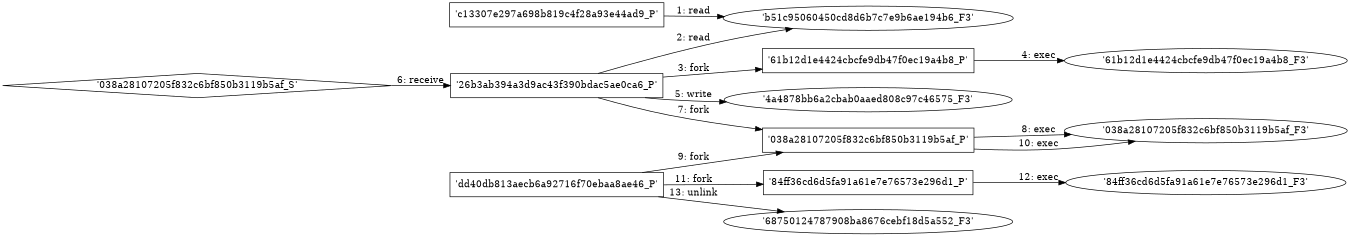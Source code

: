 digraph "D:\Learning\Paper\apt\基于CTI的攻击预警\Dataset\攻击图\ASGfromALLCTI\New Yanluowang Ransomware Used in Targeted Attacks.dot" {
rankdir="LR"
size="9"
fixedsize="false"
splines="true"
nodesep=0.3
ranksep=0
fontsize=10
overlap="scalexy"
engine= "neato"
	"'b51c95060450cd8d6b7c7e9b6ae194b6_F3'" [node_type=file shape=ellipse]
	"'c13307e297a698b819c4f28a93e44ad9_P'" [node_type=Process shape=box]
	"'c13307e297a698b819c4f28a93e44ad9_P'" -> "'b51c95060450cd8d6b7c7e9b6ae194b6_F3'" [label="1: read"]
	"'b51c95060450cd8d6b7c7e9b6ae194b6_F3'" [node_type=file shape=ellipse]
	"'26b3ab394a3d9ac43f390bdac5ae0ca6_P'" [node_type=Process shape=box]
	"'26b3ab394a3d9ac43f390bdac5ae0ca6_P'" -> "'b51c95060450cd8d6b7c7e9b6ae194b6_F3'" [label="2: read"]
	"'26b3ab394a3d9ac43f390bdac5ae0ca6_P'" [node_type=Process shape=box]
	"'61b12d1e4424cbcfe9db47f0ec19a4b8_P'" [node_type=Process shape=box]
	"'26b3ab394a3d9ac43f390bdac5ae0ca6_P'" -> "'61b12d1e4424cbcfe9db47f0ec19a4b8_P'" [label="3: fork"]
	"'61b12d1e4424cbcfe9db47f0ec19a4b8_P'" [node_type=Process shape=box]
	"'61b12d1e4424cbcfe9db47f0ec19a4b8_F3'" [node_type=File shape=ellipse]
	"'61b12d1e4424cbcfe9db47f0ec19a4b8_P'" -> "'61b12d1e4424cbcfe9db47f0ec19a4b8_F3'" [label="4: exec"]
	"'4a4878bb6a2cbab0aaed808c97c46575_F3'" [node_type=file shape=ellipse]
	"'26b3ab394a3d9ac43f390bdac5ae0ca6_P'" [node_type=Process shape=box]
	"'26b3ab394a3d9ac43f390bdac5ae0ca6_P'" -> "'4a4878bb6a2cbab0aaed808c97c46575_F3'" [label="5: write"]
	"'26b3ab394a3d9ac43f390bdac5ae0ca6_P'" [node_type=Process shape=box]
	"'038a28107205f832c6bf850b3119b5af_S'" [node_type=Socket shape=diamond]
	"'038a28107205f832c6bf850b3119b5af_S'" -> "'26b3ab394a3d9ac43f390bdac5ae0ca6_P'" [label="6: receive"]
	"'26b3ab394a3d9ac43f390bdac5ae0ca6_P'" [node_type=Process shape=box]
	"'038a28107205f832c6bf850b3119b5af_P'" [node_type=Process shape=box]
	"'26b3ab394a3d9ac43f390bdac5ae0ca6_P'" -> "'038a28107205f832c6bf850b3119b5af_P'" [label="7: fork"]
	"'038a28107205f832c6bf850b3119b5af_P'" [node_type=Process shape=box]
	"'038a28107205f832c6bf850b3119b5af_F3'" [node_type=File shape=ellipse]
	"'038a28107205f832c6bf850b3119b5af_P'" -> "'038a28107205f832c6bf850b3119b5af_F3'" [label="8: exec"]
	"'dd40db813aecb6a92716f70ebaa8ae46_P'" [node_type=Process shape=box]
	"'038a28107205f832c6bf850b3119b5af_P'" [node_type=Process shape=box]
	"'dd40db813aecb6a92716f70ebaa8ae46_P'" -> "'038a28107205f832c6bf850b3119b5af_P'" [label="9: fork"]
	"'038a28107205f832c6bf850b3119b5af_P'" [node_type=Process shape=box]
	"'038a28107205f832c6bf850b3119b5af_F3'" [node_type=File shape=ellipse]
	"'038a28107205f832c6bf850b3119b5af_P'" -> "'038a28107205f832c6bf850b3119b5af_F3'" [label="10: exec"]
	"'dd40db813aecb6a92716f70ebaa8ae46_P'" [node_type=Process shape=box]
	"'84ff36cd6d5fa91a61e7e76573e296d1_P'" [node_type=Process shape=box]
	"'dd40db813aecb6a92716f70ebaa8ae46_P'" -> "'84ff36cd6d5fa91a61e7e76573e296d1_P'" [label="11: fork"]
	"'84ff36cd6d5fa91a61e7e76573e296d1_P'" [node_type=Process shape=box]
	"'84ff36cd6d5fa91a61e7e76573e296d1_F3'" [node_type=File shape=ellipse]
	"'84ff36cd6d5fa91a61e7e76573e296d1_P'" -> "'84ff36cd6d5fa91a61e7e76573e296d1_F3'" [label="12: exec"]
	"'68750124787908ba8676cebf18d5a552_F3'" [node_type=file shape=ellipse]
	"'dd40db813aecb6a92716f70ebaa8ae46_P'" [node_type=Process shape=box]
	"'dd40db813aecb6a92716f70ebaa8ae46_P'" -> "'68750124787908ba8676cebf18d5a552_F3'" [label="13: unlink"]
}
